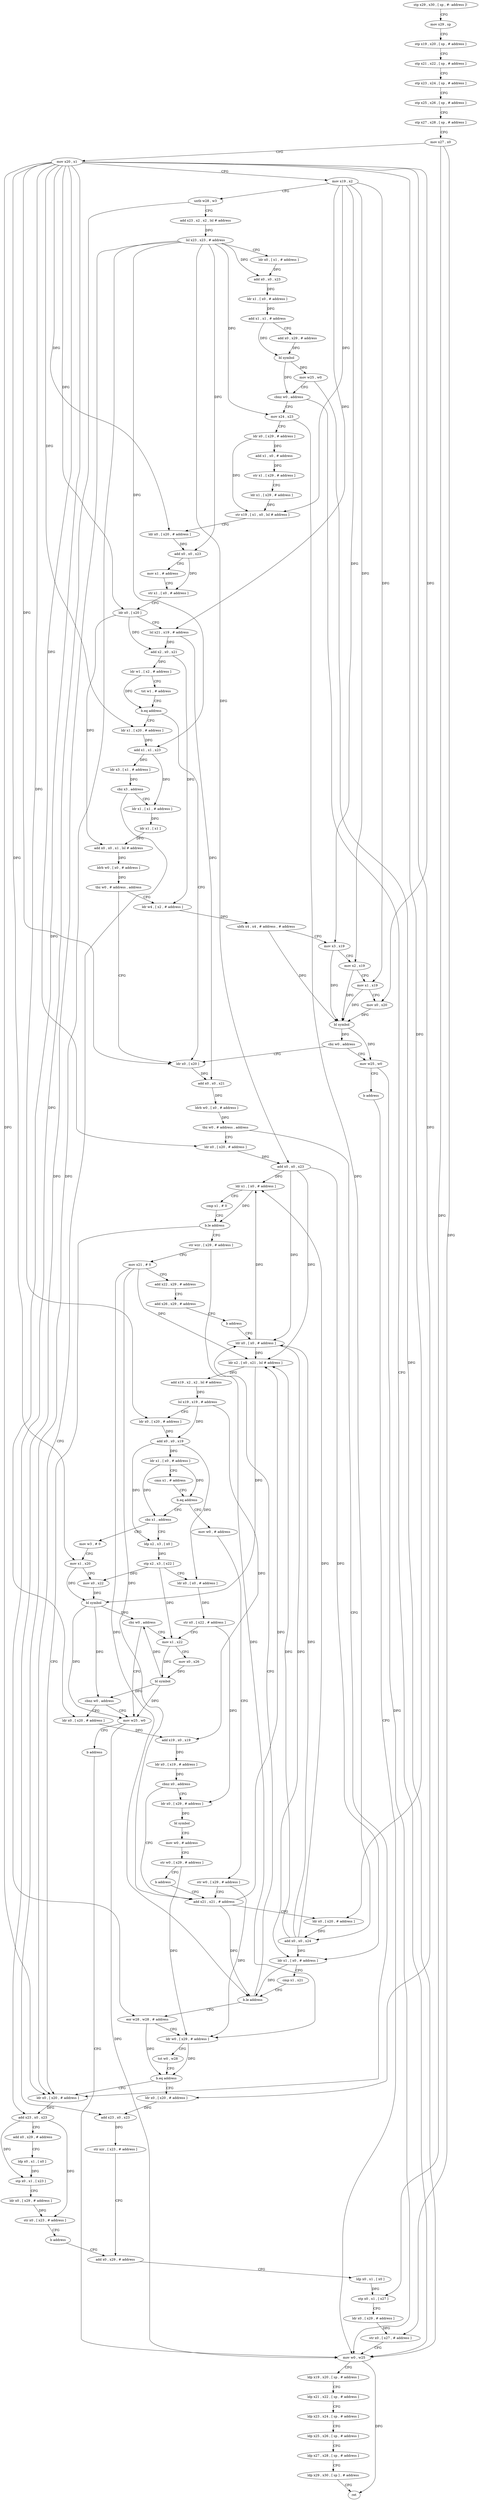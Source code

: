digraph "func" {
"4245996" [label = "stp x29 , x30 , [ sp , #- address ]!" ]
"4246000" [label = "mov x29 , sp" ]
"4246004" [label = "stp x19 , x20 , [ sp , # address ]" ]
"4246008" [label = "stp x21 , x22 , [ sp , # address ]" ]
"4246012" [label = "stp x23 , x24 , [ sp , # address ]" ]
"4246016" [label = "stp x25 , x26 , [ sp , # address ]" ]
"4246020" [label = "stp x27 , x28 , [ sp , # address ]" ]
"4246024" [label = "mov x27 , x0" ]
"4246028" [label = "mov x20 , x1" ]
"4246032" [label = "mov x19 , x2" ]
"4246036" [label = "uxtb w28 , w3" ]
"4246040" [label = "add x23 , x2 , x2 , lsl # address" ]
"4246044" [label = "lsl x23 , x23 , # address" ]
"4246048" [label = "ldr x0 , [ x1 , # address ]" ]
"4246052" [label = "add x0 , x0 , x23" ]
"4246056" [label = "ldr x1 , [ x0 , # address ]" ]
"4246060" [label = "add x1 , x1 , # address" ]
"4246064" [label = "add x0 , x29 , # address" ]
"4246068" [label = "bl symbol" ]
"4246072" [label = "mov w25 , w0" ]
"4246076" [label = "cbnz w0 , address" ]
"4246492" [label = "mov w0 , w25" ]
"4246080" [label = "mov x24 , x23" ]
"4246496" [label = "ldp x19 , x20 , [ sp , # address ]" ]
"4246500" [label = "ldp x21 , x22 , [ sp , # address ]" ]
"4246504" [label = "ldp x23 , x24 , [ sp , # address ]" ]
"4246508" [label = "ldp x25 , x26 , [ sp , # address ]" ]
"4246512" [label = "ldp x27 , x28 , [ sp , # address ]" ]
"4246516" [label = "ldp x29 , x30 , [ sp ] , # address" ]
"4246520" [label = "ret" ]
"4246084" [label = "ldr x0 , [ x29 , # address ]" ]
"4246088" [label = "add x1 , x0 , # address" ]
"4246092" [label = "str x1 , [ x29 , # address ]" ]
"4246096" [label = "ldr x1 , [ x29 , # address ]" ]
"4246100" [label = "str x19 , [ x1 , x0 , lsl # address ]" ]
"4246104" [label = "ldr x0 , [ x20 , # address ]" ]
"4246108" [label = "add x0 , x0 , x23" ]
"4246112" [label = "mov x1 , # address" ]
"4246116" [label = "str x1 , [ x0 , # address ]" ]
"4246120" [label = "ldr x0 , [ x20 ]" ]
"4246124" [label = "lsl x21 , x19 , # address" ]
"4246128" [label = "add x2 , x0 , x21" ]
"4246132" [label = "ldr w1 , [ x2 , # address ]" ]
"4246136" [label = "tst w1 , # address" ]
"4246140" [label = "b.eq address" ]
"4246180" [label = "ldr x0 , [ x20 ]" ]
"4246144" [label = "ldr x1 , [ x20 , # address ]" ]
"4246184" [label = "add x0 , x0 , x21" ]
"4246188" [label = "ldrb w0 , [ x0 , # address ]" ]
"4246192" [label = "tbz w0 , # address , address" ]
"4246524" [label = "ldr x0 , [ x20 , # address ]" ]
"4246196" [label = "ldr x0 , [ x20 , # address ]" ]
"4246148" [label = "add x1 , x1 , x23" ]
"4246152" [label = "ldr x3 , [ x1 , # address ]" ]
"4246156" [label = "cbz x3 , address" ]
"4246160" [label = "ldr x1 , [ x1 , # address ]" ]
"4246528" [label = "add x23 , x0 , x23" ]
"4246532" [label = "add x0 , x29 , # address" ]
"4246536" [label = "ldp x0 , x1 , [ x0 ]" ]
"4246540" [label = "stp x0 , x1 , [ x23 ]" ]
"4246544" [label = "ldr x0 , [ x29 , # address ]" ]
"4246548" [label = "str x0 , [ x23 , # address ]" ]
"4246552" [label = "b address" ]
"4246472" [label = "add x0 , x29 , # address" ]
"4246200" [label = "add x0 , x0 , x23" ]
"4246204" [label = "ldr x1 , [ x0 , # address ]" ]
"4246208" [label = "cmp x1 , # 0" ]
"4246212" [label = "b.le address" ]
"4246216" [label = "str wzr , [ x29 , # address ]" ]
"4246164" [label = "ldr x1 , [ x1 ]" ]
"4246168" [label = "add x0 , x0 , x1 , lsl # address" ]
"4246172" [label = "ldrb w0 , [ x0 , # address ]" ]
"4246176" [label = "tbz w0 , # address , address" ]
"4246236" [label = "ldr w4 , [ x2 , # address ]" ]
"4246476" [label = "ldp x0 , x1 , [ x0 ]" ]
"4246480" [label = "stp x0 , x1 , [ x27 ]" ]
"4246484" [label = "ldr x0 , [ x29 , # address ]" ]
"4246488" [label = "str x0 , [ x27 , # address ]" ]
"4246220" [label = "mov x21 , # 0" ]
"4246224" [label = "add x22 , x29 , # address" ]
"4246228" [label = "add x26 , x29 , # address" ]
"4246232" [label = "b address" ]
"4246308" [label = "ldr x0 , [ x0 , # address ]" ]
"4246240" [label = "ubfx x4 , x4 , # address , # address" ]
"4246244" [label = "mov x3 , x19" ]
"4246248" [label = "mov x2 , x19" ]
"4246252" [label = "mov x1 , x19" ]
"4246256" [label = "mov x0 , x20" ]
"4246260" [label = "bl symbol" ]
"4246264" [label = "cbz w0 , address" ]
"4246268" [label = "mov w25 , w0" ]
"4246312" [label = "ldr x2 , [ x0 , x21 , lsl # address ]" ]
"4246316" [label = "add x19 , x2 , x2 , lsl # address" ]
"4246320" [label = "lsl x19 , x19 , # address" ]
"4246324" [label = "ldr x0 , [ x20 , # address ]" ]
"4246328" [label = "add x0 , x0 , x19" ]
"4246332" [label = "ldr x1 , [ x0 , # address ]" ]
"4246336" [label = "cmn x1 , # address" ]
"4246340" [label = "b.eq address" ]
"4246276" [label = "mov w0 , # address" ]
"4246344" [label = "cbz x1 , address" ]
"4246272" [label = "b address" ]
"4246280" [label = "str w0 , [ x29 , # address ]" ]
"4246284" [label = "add x21 , x21 , # address" ]
"4246416" [label = "mov w3 , # 0" ]
"4246348" [label = "ldp x2 , x3 , [ x0 ]" ]
"4246444" [label = "eor w28 , w28 , # address" ]
"4246448" [label = "ldr w0 , [ x29 , # address ]" ]
"4246452" [label = "tst w0 , w28" ]
"4246456" [label = "b.eq address" ]
"4246460" [label = "ldr x0 , [ x20 , # address ]" ]
"4246420" [label = "mov x1 , x20" ]
"4246424" [label = "mov x0 , x22" ]
"4246428" [label = "bl symbol" ]
"4246432" [label = "cbz w0 , address" ]
"4246364" [label = "mov x1 , x22" ]
"4246436" [label = "mov w25 , w0" ]
"4246352" [label = "stp x2 , x3 , [ x22 ]" ]
"4246356" [label = "ldr x0 , [ x0 , # address ]" ]
"4246360" [label = "str x0 , [ x22 , # address ]" ]
"4246464" [label = "add x23 , x0 , x23" ]
"4246468" [label = "str xzr , [ x23 , # address ]" ]
"4246368" [label = "mov x0 , x26" ]
"4246372" [label = "bl symbol" ]
"4246376" [label = "cbnz w0 , address" ]
"4246380" [label = "ldr x0 , [ x20 , # address ]" ]
"4246440" [label = "b address" ]
"4246384" [label = "add x19 , x0 , x19" ]
"4246388" [label = "ldr x0 , [ x19 , # address ]" ]
"4246392" [label = "cbnz x0 , address" ]
"4246396" [label = "ldr x0 , [ x29 , # address ]" ]
"4246288" [label = "ldr x0 , [ x20 , # address ]" ]
"4246292" [label = "add x0 , x0 , x24" ]
"4246296" [label = "ldr x1 , [ x0 , # address ]" ]
"4246300" [label = "cmp x1 , x21" ]
"4246304" [label = "b.le address" ]
"4246400" [label = "bl symbol" ]
"4246404" [label = "mov w0 , # address" ]
"4246408" [label = "str w0 , [ x29 , # address ]" ]
"4246412" [label = "b address" ]
"4245996" -> "4246000" [ label = "CFG" ]
"4246000" -> "4246004" [ label = "CFG" ]
"4246004" -> "4246008" [ label = "CFG" ]
"4246008" -> "4246012" [ label = "CFG" ]
"4246012" -> "4246016" [ label = "CFG" ]
"4246016" -> "4246020" [ label = "CFG" ]
"4246020" -> "4246024" [ label = "CFG" ]
"4246024" -> "4246028" [ label = "CFG" ]
"4246024" -> "4246480" [ label = "DFG" ]
"4246024" -> "4246488" [ label = "DFG" ]
"4246028" -> "4246032" [ label = "CFG" ]
"4246028" -> "4246104" [ label = "DFG" ]
"4246028" -> "4246120" [ label = "DFG" ]
"4246028" -> "4246180" [ label = "DFG" ]
"4246028" -> "4246144" [ label = "DFG" ]
"4246028" -> "4246524" [ label = "DFG" ]
"4246028" -> "4246196" [ label = "DFG" ]
"4246028" -> "4246256" [ label = "DFG" ]
"4246028" -> "4246324" [ label = "DFG" ]
"4246028" -> "4246288" [ label = "DFG" ]
"4246028" -> "4246420" [ label = "DFG" ]
"4246028" -> "4246460" [ label = "DFG" ]
"4246028" -> "4246380" [ label = "DFG" ]
"4246032" -> "4246036" [ label = "CFG" ]
"4246032" -> "4246100" [ label = "DFG" ]
"4246032" -> "4246124" [ label = "DFG" ]
"4246032" -> "4246244" [ label = "DFG" ]
"4246032" -> "4246248" [ label = "DFG" ]
"4246032" -> "4246252" [ label = "DFG" ]
"4246036" -> "4246040" [ label = "CFG" ]
"4246036" -> "4246444" [ label = "DFG" ]
"4246040" -> "4246044" [ label = "DFG" ]
"4246044" -> "4246048" [ label = "CFG" ]
"4246044" -> "4246052" [ label = "DFG" ]
"4246044" -> "4246080" [ label = "DFG" ]
"4246044" -> "4246108" [ label = "DFG" ]
"4246044" -> "4246148" [ label = "DFG" ]
"4246044" -> "4246528" [ label = "DFG" ]
"4246044" -> "4246200" [ label = "DFG" ]
"4246044" -> "4246464" [ label = "DFG" ]
"4246048" -> "4246052" [ label = "DFG" ]
"4246052" -> "4246056" [ label = "DFG" ]
"4246056" -> "4246060" [ label = "DFG" ]
"4246060" -> "4246064" [ label = "CFG" ]
"4246060" -> "4246068" [ label = "DFG" ]
"4246064" -> "4246068" [ label = "DFG" ]
"4246068" -> "4246072" [ label = "DFG" ]
"4246068" -> "4246076" [ label = "DFG" ]
"4246072" -> "4246076" [ label = "CFG" ]
"4246072" -> "4246492" [ label = "DFG" ]
"4246076" -> "4246492" [ label = "CFG" ]
"4246076" -> "4246080" [ label = "CFG" ]
"4246492" -> "4246496" [ label = "CFG" ]
"4246492" -> "4246520" [ label = "DFG" ]
"4246080" -> "4246084" [ label = "CFG" ]
"4246080" -> "4246292" [ label = "DFG" ]
"4246496" -> "4246500" [ label = "CFG" ]
"4246500" -> "4246504" [ label = "CFG" ]
"4246504" -> "4246508" [ label = "CFG" ]
"4246508" -> "4246512" [ label = "CFG" ]
"4246512" -> "4246516" [ label = "CFG" ]
"4246516" -> "4246520" [ label = "CFG" ]
"4246084" -> "4246088" [ label = "DFG" ]
"4246084" -> "4246100" [ label = "DFG" ]
"4246088" -> "4246092" [ label = "DFG" ]
"4246092" -> "4246096" [ label = "CFG" ]
"4246096" -> "4246100" [ label = "DFG" ]
"4246100" -> "4246104" [ label = "CFG" ]
"4246104" -> "4246108" [ label = "DFG" ]
"4246108" -> "4246112" [ label = "CFG" ]
"4246108" -> "4246116" [ label = "DFG" ]
"4246112" -> "4246116" [ label = "CFG" ]
"4246116" -> "4246120" [ label = "CFG" ]
"4246120" -> "4246124" [ label = "CFG" ]
"4246120" -> "4246128" [ label = "DFG" ]
"4246120" -> "4246168" [ label = "DFG" ]
"4246124" -> "4246128" [ label = "DFG" ]
"4246124" -> "4246184" [ label = "DFG" ]
"4246128" -> "4246132" [ label = "DFG" ]
"4246128" -> "4246236" [ label = "DFG" ]
"4246132" -> "4246136" [ label = "CFG" ]
"4246132" -> "4246140" [ label = "DFG" ]
"4246136" -> "4246140" [ label = "CFG" ]
"4246140" -> "4246180" [ label = "CFG" ]
"4246140" -> "4246144" [ label = "CFG" ]
"4246180" -> "4246184" [ label = "DFG" ]
"4246144" -> "4246148" [ label = "DFG" ]
"4246184" -> "4246188" [ label = "DFG" ]
"4246188" -> "4246192" [ label = "DFG" ]
"4246192" -> "4246524" [ label = "CFG" ]
"4246192" -> "4246196" [ label = "CFG" ]
"4246524" -> "4246528" [ label = "DFG" ]
"4246196" -> "4246200" [ label = "DFG" ]
"4246148" -> "4246152" [ label = "DFG" ]
"4246148" -> "4246160" [ label = "DFG" ]
"4246152" -> "4246156" [ label = "DFG" ]
"4246156" -> "4246524" [ label = "CFG" ]
"4246156" -> "4246160" [ label = "CFG" ]
"4246160" -> "4246164" [ label = "DFG" ]
"4246528" -> "4246532" [ label = "CFG" ]
"4246528" -> "4246540" [ label = "DFG" ]
"4246528" -> "4246548" [ label = "DFG" ]
"4246532" -> "4246536" [ label = "CFG" ]
"4246536" -> "4246540" [ label = "DFG" ]
"4246540" -> "4246544" [ label = "CFG" ]
"4246544" -> "4246548" [ label = "DFG" ]
"4246548" -> "4246552" [ label = "CFG" ]
"4246552" -> "4246472" [ label = "CFG" ]
"4246472" -> "4246476" [ label = "CFG" ]
"4246200" -> "4246204" [ label = "DFG" ]
"4246200" -> "4246308" [ label = "DFG" ]
"4246200" -> "4246312" [ label = "DFG" ]
"4246200" -> "4246296" [ label = "DFG" ]
"4246204" -> "4246208" [ label = "CFG" ]
"4246204" -> "4246212" [ label = "DFG" ]
"4246208" -> "4246212" [ label = "CFG" ]
"4246212" -> "4246524" [ label = "CFG" ]
"4246212" -> "4246216" [ label = "CFG" ]
"4246216" -> "4246220" [ label = "CFG" ]
"4246216" -> "4246448" [ label = "DFG" ]
"4246164" -> "4246168" [ label = "DFG" ]
"4246168" -> "4246172" [ label = "DFG" ]
"4246172" -> "4246176" [ label = "DFG" ]
"4246176" -> "4246236" [ label = "CFG" ]
"4246176" -> "4246180" [ label = "CFG" ]
"4246236" -> "4246240" [ label = "DFG" ]
"4246476" -> "4246480" [ label = "DFG" ]
"4246480" -> "4246484" [ label = "CFG" ]
"4246484" -> "4246488" [ label = "DFG" ]
"4246488" -> "4246492" [ label = "CFG" ]
"4246220" -> "4246224" [ label = "CFG" ]
"4246220" -> "4246312" [ label = "DFG" ]
"4246220" -> "4246284" [ label = "DFG" ]
"4246220" -> "4246304" [ label = "DFG" ]
"4246224" -> "4246228" [ label = "CFG" ]
"4246228" -> "4246232" [ label = "CFG" ]
"4246232" -> "4246308" [ label = "CFG" ]
"4246308" -> "4246312" [ label = "DFG" ]
"4246308" -> "4246204" [ label = "DFG" ]
"4246308" -> "4246296" [ label = "DFG" ]
"4246240" -> "4246244" [ label = "CFG" ]
"4246240" -> "4246260" [ label = "DFG" ]
"4246244" -> "4246248" [ label = "CFG" ]
"4246244" -> "4246260" [ label = "DFG" ]
"4246248" -> "4246252" [ label = "CFG" ]
"4246248" -> "4246260" [ label = "DFG" ]
"4246252" -> "4246256" [ label = "CFG" ]
"4246252" -> "4246260" [ label = "DFG" ]
"4246256" -> "4246260" [ label = "DFG" ]
"4246260" -> "4246264" [ label = "DFG" ]
"4246260" -> "4246268" [ label = "DFG" ]
"4246264" -> "4246180" [ label = "CFG" ]
"4246264" -> "4246268" [ label = "CFG" ]
"4246268" -> "4246272" [ label = "CFG" ]
"4246268" -> "4246492" [ label = "DFG" ]
"4246312" -> "4246316" [ label = "DFG" ]
"4246312" -> "4246428" [ label = "DFG" ]
"4246316" -> "4246320" [ label = "DFG" ]
"4246320" -> "4246324" [ label = "CFG" ]
"4246320" -> "4246328" [ label = "DFG" ]
"4246320" -> "4246384" [ label = "DFG" ]
"4246324" -> "4246328" [ label = "DFG" ]
"4246328" -> "4246332" [ label = "DFG" ]
"4246328" -> "4246348" [ label = "DFG" ]
"4246328" -> "4246356" [ label = "DFG" ]
"4246332" -> "4246336" [ label = "CFG" ]
"4246332" -> "4246340" [ label = "DFG" ]
"4246332" -> "4246344" [ label = "DFG" ]
"4246336" -> "4246340" [ label = "CFG" ]
"4246340" -> "4246276" [ label = "CFG" ]
"4246340" -> "4246344" [ label = "CFG" ]
"4246276" -> "4246280" [ label = "CFG" ]
"4246344" -> "4246416" [ label = "CFG" ]
"4246344" -> "4246348" [ label = "CFG" ]
"4246272" -> "4246492" [ label = "CFG" ]
"4246280" -> "4246284" [ label = "CFG" ]
"4246280" -> "4246448" [ label = "DFG" ]
"4246284" -> "4246288" [ label = "CFG" ]
"4246284" -> "4246312" [ label = "DFG" ]
"4246284" -> "4246304" [ label = "DFG" ]
"4246416" -> "4246420" [ label = "CFG" ]
"4246348" -> "4246352" [ label = "DFG" ]
"4246444" -> "4246448" [ label = "CFG" ]
"4246444" -> "4246456" [ label = "DFG" ]
"4246448" -> "4246452" [ label = "CFG" ]
"4246448" -> "4246456" [ label = "DFG" ]
"4246452" -> "4246456" [ label = "CFG" ]
"4246456" -> "4246524" [ label = "CFG" ]
"4246456" -> "4246460" [ label = "CFG" ]
"4246460" -> "4246464" [ label = "DFG" ]
"4246420" -> "4246424" [ label = "CFG" ]
"4246420" -> "4246428" [ label = "DFG" ]
"4246424" -> "4246428" [ label = "DFG" ]
"4246428" -> "4246432" [ label = "DFG" ]
"4246428" -> "4246376" [ label = "DFG" ]
"4246428" -> "4246436" [ label = "DFG" ]
"4246432" -> "4246364" [ label = "CFG" ]
"4246432" -> "4246436" [ label = "CFG" ]
"4246364" -> "4246368" [ label = "CFG" ]
"4246364" -> "4246372" [ label = "DFG" ]
"4246436" -> "4246440" [ label = "CFG" ]
"4246436" -> "4246492" [ label = "DFG" ]
"4246352" -> "4246356" [ label = "CFG" ]
"4246352" -> "4246424" [ label = "DFG" ]
"4246352" -> "4246364" [ label = "DFG" ]
"4246356" -> "4246360" [ label = "DFG" ]
"4246360" -> "4246364" [ label = "CFG" ]
"4246360" -> "4246396" [ label = "DFG" ]
"4246464" -> "4246468" [ label = "DFG" ]
"4246468" -> "4246472" [ label = "CFG" ]
"4246368" -> "4246372" [ label = "DFG" ]
"4246372" -> "4246376" [ label = "DFG" ]
"4246372" -> "4246432" [ label = "DFG" ]
"4246372" -> "4246436" [ label = "DFG" ]
"4246376" -> "4246436" [ label = "CFG" ]
"4246376" -> "4246380" [ label = "CFG" ]
"4246380" -> "4246384" [ label = "DFG" ]
"4246440" -> "4246492" [ label = "CFG" ]
"4246384" -> "4246388" [ label = "DFG" ]
"4246388" -> "4246392" [ label = "DFG" ]
"4246392" -> "4246284" [ label = "CFG" ]
"4246392" -> "4246396" [ label = "CFG" ]
"4246396" -> "4246400" [ label = "DFG" ]
"4246288" -> "4246292" [ label = "DFG" ]
"4246292" -> "4246296" [ label = "DFG" ]
"4246292" -> "4246204" [ label = "DFG" ]
"4246292" -> "4246308" [ label = "DFG" ]
"4246292" -> "4246312" [ label = "DFG" ]
"4246296" -> "4246300" [ label = "CFG" ]
"4246296" -> "4246304" [ label = "DFG" ]
"4246300" -> "4246304" [ label = "CFG" ]
"4246304" -> "4246444" [ label = "CFG" ]
"4246304" -> "4246308" [ label = "CFG" ]
"4246400" -> "4246404" [ label = "CFG" ]
"4246404" -> "4246408" [ label = "CFG" ]
"4246408" -> "4246412" [ label = "CFG" ]
"4246408" -> "4246448" [ label = "DFG" ]
"4246412" -> "4246284" [ label = "CFG" ]
}
